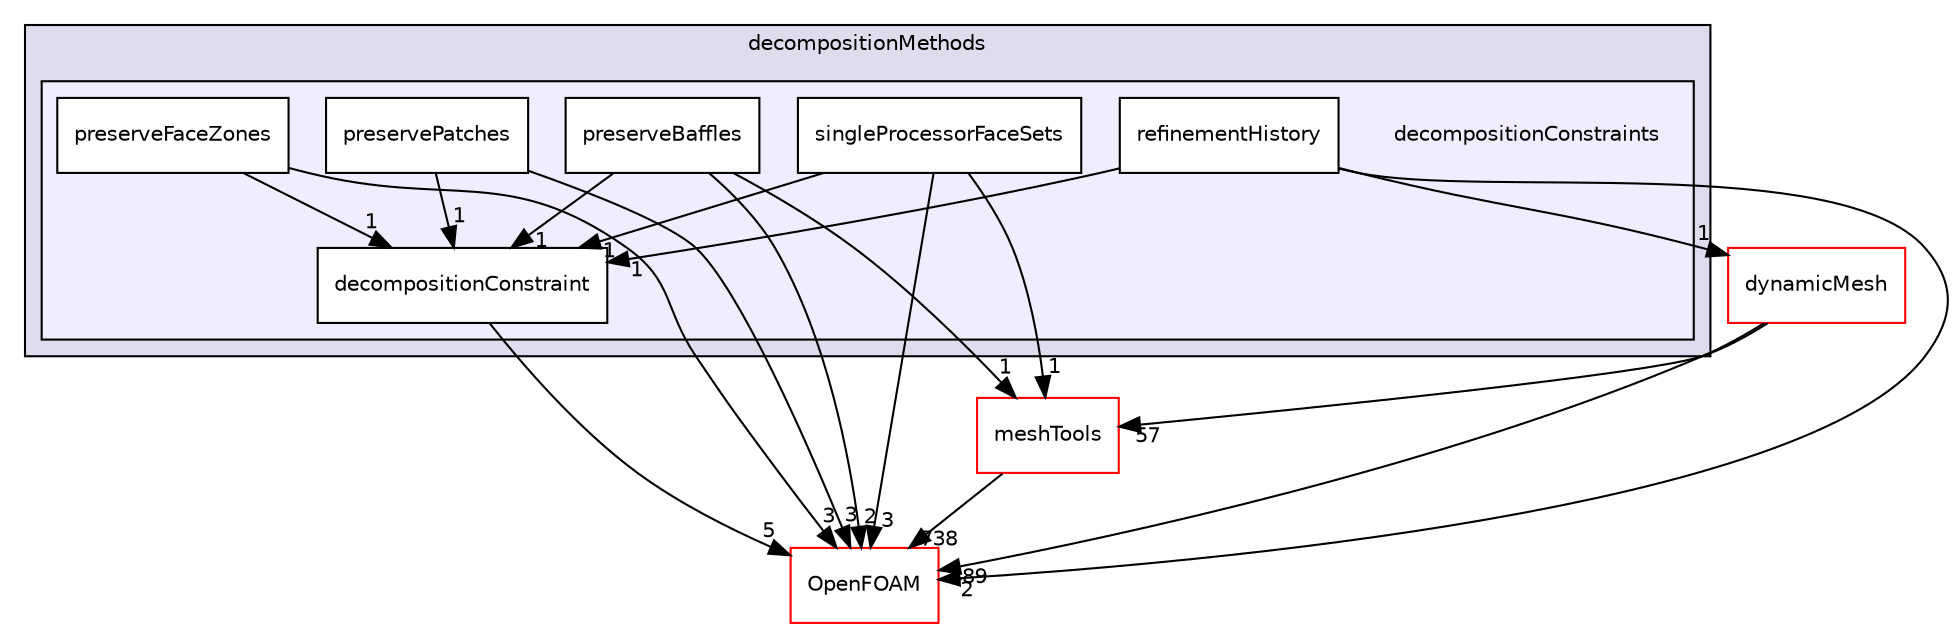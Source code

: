 digraph "src/parallel/decompose/decompositionMethods/decompositionConstraints" {
  bgcolor=transparent;
  compound=true
  node [ fontsize="10", fontname="Helvetica"];
  edge [ labelfontsize="10", labelfontname="Helvetica"];
  subgraph clusterdir_e3b70d1802e286fd48b60eaae8da0038 {
    graph [ bgcolor="#ddddee", pencolor="black", label="decompositionMethods" fontname="Helvetica", fontsize="10", URL="dir_e3b70d1802e286fd48b60eaae8da0038.html"]
  subgraph clusterdir_119c8f1670f0bcaeeb440c813d4d21ad {
    graph [ bgcolor="#eeeeff", pencolor="black", label="" URL="dir_119c8f1670f0bcaeeb440c813d4d21ad.html"];
    dir_119c8f1670f0bcaeeb440c813d4d21ad [shape=plaintext label="decompositionConstraints"];
    dir_974bc333414b27f5964037a2d89d5ddf [shape=box label="decompositionConstraint" color="black" fillcolor="white" style="filled" URL="dir_974bc333414b27f5964037a2d89d5ddf.html"];
    dir_ecdbb3c530063183e970b4810cce8467 [shape=box label="preserveBaffles" color="black" fillcolor="white" style="filled" URL="dir_ecdbb3c530063183e970b4810cce8467.html"];
    dir_33a867d33c9622e321de42bd62c057dd [shape=box label="preserveFaceZones" color="black" fillcolor="white" style="filled" URL="dir_33a867d33c9622e321de42bd62c057dd.html"];
    dir_fba5fe25dc33cad3dde71eb866aecc03 [shape=box label="preservePatches" color="black" fillcolor="white" style="filled" URL="dir_fba5fe25dc33cad3dde71eb866aecc03.html"];
    dir_03ba0af102432d8b789c82d34eee985d [shape=box label="refinementHistory" color="black" fillcolor="white" style="filled" URL="dir_03ba0af102432d8b789c82d34eee985d.html"];
    dir_17816f9319d54e2ae141bd1117368f16 [shape=box label="singleProcessorFaceSets" color="black" fillcolor="white" style="filled" URL="dir_17816f9319d54e2ae141bd1117368f16.html"];
  }
  }
  dir_ae30ad0bef50cf391b24c614251bb9fd [shape=box label="meshTools" color="red" URL="dir_ae30ad0bef50cf391b24c614251bb9fd.html"];
  dir_63742796c427c97a292c80f7db71da36 [shape=box label="dynamicMesh" color="red" URL="dir_63742796c427c97a292c80f7db71da36.html"];
  dir_c5473ff19b20e6ec4dfe5c310b3778a8 [shape=box label="OpenFOAM" color="red" URL="dir_c5473ff19b20e6ec4dfe5c310b3778a8.html"];
  dir_fba5fe25dc33cad3dde71eb866aecc03->dir_974bc333414b27f5964037a2d89d5ddf [headlabel="1", labeldistance=1.5 headhref="dir_002452_002449.html"];
  dir_fba5fe25dc33cad3dde71eb866aecc03->dir_c5473ff19b20e6ec4dfe5c310b3778a8 [headlabel="3", labeldistance=1.5 headhref="dir_002452_001898.html"];
  dir_03ba0af102432d8b789c82d34eee985d->dir_974bc333414b27f5964037a2d89d5ddf [headlabel="1", labeldistance=1.5 headhref="dir_002453_002449.html"];
  dir_03ba0af102432d8b789c82d34eee985d->dir_63742796c427c97a292c80f7db71da36 [headlabel="1", labeldistance=1.5 headhref="dir_002453_000803.html"];
  dir_03ba0af102432d8b789c82d34eee985d->dir_c5473ff19b20e6ec4dfe5c310b3778a8 [headlabel="2", labeldistance=1.5 headhref="dir_002453_001898.html"];
  dir_ae30ad0bef50cf391b24c614251bb9fd->dir_c5473ff19b20e6ec4dfe5c310b3778a8 [headlabel="738", labeldistance=1.5 headhref="dir_001752_001898.html"];
  dir_33a867d33c9622e321de42bd62c057dd->dir_974bc333414b27f5964037a2d89d5ddf [headlabel="1", labeldistance=1.5 headhref="dir_002451_002449.html"];
  dir_33a867d33c9622e321de42bd62c057dd->dir_c5473ff19b20e6ec4dfe5c310b3778a8 [headlabel="3", labeldistance=1.5 headhref="dir_002451_001898.html"];
  dir_974bc333414b27f5964037a2d89d5ddf->dir_c5473ff19b20e6ec4dfe5c310b3778a8 [headlabel="5", labeldistance=1.5 headhref="dir_002449_001898.html"];
  dir_63742796c427c97a292c80f7db71da36->dir_ae30ad0bef50cf391b24c614251bb9fd [headlabel="57", labeldistance=1.5 headhref="dir_000803_001752.html"];
  dir_63742796c427c97a292c80f7db71da36->dir_c5473ff19b20e6ec4dfe5c310b3778a8 [headlabel="489", labeldistance=1.5 headhref="dir_000803_001898.html"];
  dir_17816f9319d54e2ae141bd1117368f16->dir_ae30ad0bef50cf391b24c614251bb9fd [headlabel="1", labeldistance=1.5 headhref="dir_002454_001752.html"];
  dir_17816f9319d54e2ae141bd1117368f16->dir_974bc333414b27f5964037a2d89d5ddf [headlabel="1", labeldistance=1.5 headhref="dir_002454_002449.html"];
  dir_17816f9319d54e2ae141bd1117368f16->dir_c5473ff19b20e6ec4dfe5c310b3778a8 [headlabel="3", labeldistance=1.5 headhref="dir_002454_001898.html"];
  dir_ecdbb3c530063183e970b4810cce8467->dir_ae30ad0bef50cf391b24c614251bb9fd [headlabel="1", labeldistance=1.5 headhref="dir_002450_001752.html"];
  dir_ecdbb3c530063183e970b4810cce8467->dir_974bc333414b27f5964037a2d89d5ddf [headlabel="1", labeldistance=1.5 headhref="dir_002450_002449.html"];
  dir_ecdbb3c530063183e970b4810cce8467->dir_c5473ff19b20e6ec4dfe5c310b3778a8 [headlabel="2", labeldistance=1.5 headhref="dir_002450_001898.html"];
}

